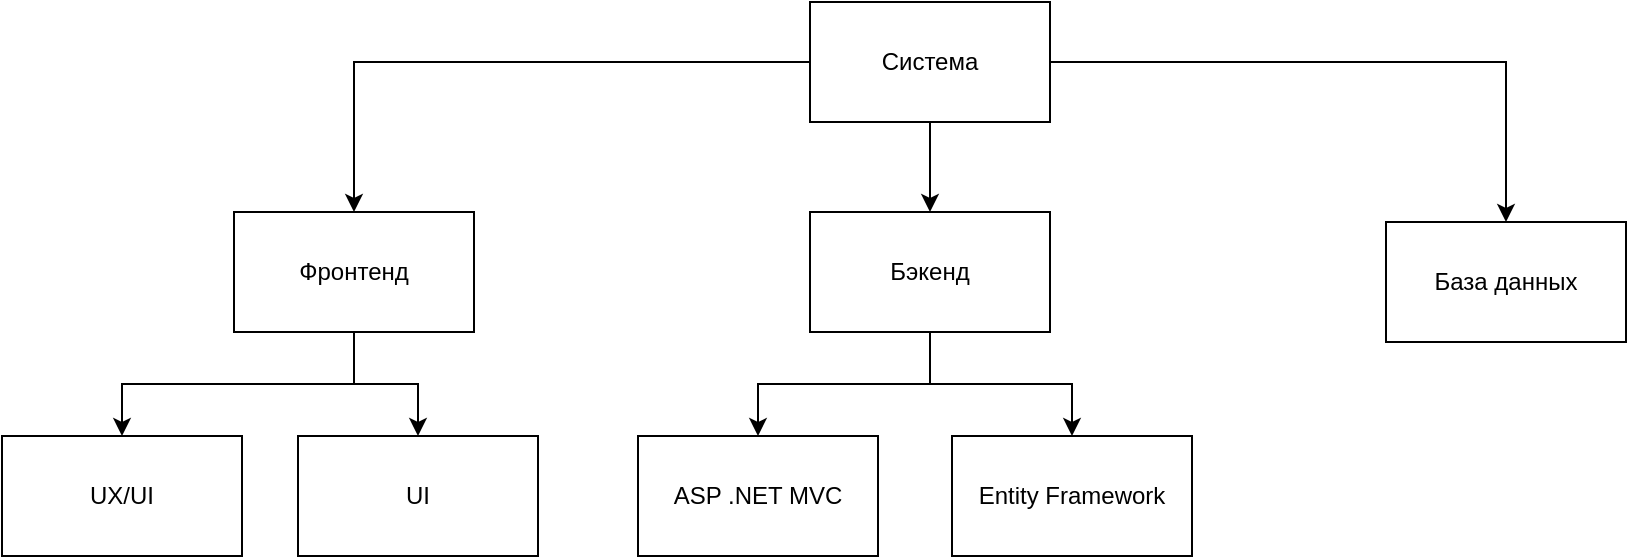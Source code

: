 <mxfile version="25.0.3">
  <diagram name="Страница — 1" id="oIl4pfBKf5VumiE52o-R">
    <mxGraphModel dx="1621" dy="647" grid="0" gridSize="10" guides="1" tooltips="1" connect="1" arrows="1" fold="1" page="0" pageScale="1" pageWidth="827" pageHeight="1169" math="0" shadow="0">
      <root>
        <mxCell id="0" />
        <mxCell id="1" parent="0" />
        <mxCell id="BEZjoZanDp1Ejj-jAWVo-3" value="" style="edgeStyle=orthogonalEdgeStyle;rounded=0;orthogonalLoop=1;jettySize=auto;html=1;" edge="1" parent="1" source="BEZjoZanDp1Ejj-jAWVo-1" target="BEZjoZanDp1Ejj-jAWVo-2">
          <mxGeometry relative="1" as="geometry" />
        </mxCell>
        <mxCell id="BEZjoZanDp1Ejj-jAWVo-9" value="" style="edgeStyle=orthogonalEdgeStyle;rounded=0;orthogonalLoop=1;jettySize=auto;html=1;" edge="1" parent="1" source="BEZjoZanDp1Ejj-jAWVo-1" target="BEZjoZanDp1Ejj-jAWVo-8">
          <mxGeometry relative="1" as="geometry" />
        </mxCell>
        <mxCell id="BEZjoZanDp1Ejj-jAWVo-15" value="" style="edgeStyle=orthogonalEdgeStyle;rounded=0;orthogonalLoop=1;jettySize=auto;html=1;" edge="1" parent="1" source="BEZjoZanDp1Ejj-jAWVo-1" target="BEZjoZanDp1Ejj-jAWVo-14">
          <mxGeometry relative="1" as="geometry" />
        </mxCell>
        <mxCell id="BEZjoZanDp1Ejj-jAWVo-1" value="Система" style="rounded=0;whiteSpace=wrap;html=1;" vertex="1" parent="1">
          <mxGeometry x="379" y="72" width="120" height="60" as="geometry" />
        </mxCell>
        <mxCell id="BEZjoZanDp1Ejj-jAWVo-5" value="" style="edgeStyle=orthogonalEdgeStyle;rounded=0;orthogonalLoop=1;jettySize=auto;html=1;" edge="1" parent="1" source="BEZjoZanDp1Ejj-jAWVo-2" target="BEZjoZanDp1Ejj-jAWVo-4">
          <mxGeometry relative="1" as="geometry" />
        </mxCell>
        <mxCell id="BEZjoZanDp1Ejj-jAWVo-7" value="" style="edgeStyle=orthogonalEdgeStyle;rounded=0;orthogonalLoop=1;jettySize=auto;html=1;" edge="1" parent="1" source="BEZjoZanDp1Ejj-jAWVo-2" target="BEZjoZanDp1Ejj-jAWVo-6">
          <mxGeometry relative="1" as="geometry" />
        </mxCell>
        <mxCell id="BEZjoZanDp1Ejj-jAWVo-2" value="Фронтенд" style="rounded=0;whiteSpace=wrap;html=1;" vertex="1" parent="1">
          <mxGeometry x="91" y="177" width="120" height="60" as="geometry" />
        </mxCell>
        <mxCell id="BEZjoZanDp1Ejj-jAWVo-4" value="UX/UI" style="rounded=0;whiteSpace=wrap;html=1;" vertex="1" parent="1">
          <mxGeometry x="-25" y="289" width="120" height="60" as="geometry" />
        </mxCell>
        <mxCell id="BEZjoZanDp1Ejj-jAWVo-6" value="UI" style="rounded=0;whiteSpace=wrap;html=1;" vertex="1" parent="1">
          <mxGeometry x="123" y="289" width="120" height="60" as="geometry" />
        </mxCell>
        <mxCell id="BEZjoZanDp1Ejj-jAWVo-11" value="" style="edgeStyle=orthogonalEdgeStyle;rounded=0;orthogonalLoop=1;jettySize=auto;html=1;" edge="1" parent="1" source="BEZjoZanDp1Ejj-jAWVo-8" target="BEZjoZanDp1Ejj-jAWVo-10">
          <mxGeometry relative="1" as="geometry" />
        </mxCell>
        <mxCell id="BEZjoZanDp1Ejj-jAWVo-13" value="" style="edgeStyle=orthogonalEdgeStyle;rounded=0;orthogonalLoop=1;jettySize=auto;html=1;" edge="1" parent="1" source="BEZjoZanDp1Ejj-jAWVo-8" target="BEZjoZanDp1Ejj-jAWVo-12">
          <mxGeometry relative="1" as="geometry" />
        </mxCell>
        <mxCell id="BEZjoZanDp1Ejj-jAWVo-8" value="Бэкенд" style="rounded=0;whiteSpace=wrap;html=1;" vertex="1" parent="1">
          <mxGeometry x="379" y="177" width="120" height="60" as="geometry" />
        </mxCell>
        <mxCell id="BEZjoZanDp1Ejj-jAWVo-10" value="ASP .NET MVC" style="rounded=0;whiteSpace=wrap;html=1;" vertex="1" parent="1">
          <mxGeometry x="293" y="289" width="120" height="60" as="geometry" />
        </mxCell>
        <mxCell id="BEZjoZanDp1Ejj-jAWVo-12" value="Entity Framework" style="rounded=0;whiteSpace=wrap;html=1;" vertex="1" parent="1">
          <mxGeometry x="450" y="289" width="120" height="60" as="geometry" />
        </mxCell>
        <mxCell id="BEZjoZanDp1Ejj-jAWVo-14" value="База данных" style="rounded=0;whiteSpace=wrap;html=1;" vertex="1" parent="1">
          <mxGeometry x="667" y="182" width="120" height="60" as="geometry" />
        </mxCell>
      </root>
    </mxGraphModel>
  </diagram>
</mxfile>
